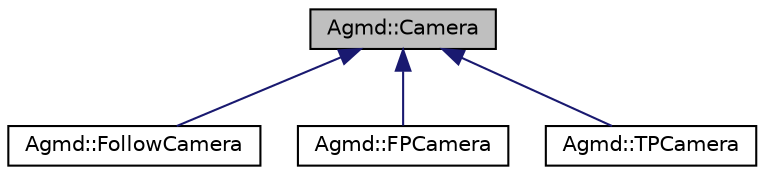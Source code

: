 digraph "Agmd::Camera"
{
  edge [fontname="Helvetica",fontsize="10",labelfontname="Helvetica",labelfontsize="10"];
  node [fontname="Helvetica",fontsize="10",shape=record];
  Node1 [label="Agmd::Camera",height=0.2,width=0.4,color="black", fillcolor="grey75", style="filled" fontcolor="black"];
  Node1 -> Node2 [dir="back",color="midnightblue",fontsize="10",style="solid",fontname="Helvetica"];
  Node2 [label="Agmd::FollowCamera",height=0.2,width=0.4,color="black", fillcolor="white", style="filled",URL="$class_agmd_1_1_follow_camera.html"];
  Node1 -> Node3 [dir="back",color="midnightblue",fontsize="10",style="solid",fontname="Helvetica"];
  Node3 [label="Agmd::FPCamera",height=0.2,width=0.4,color="black", fillcolor="white", style="filled",URL="$class_agmd_1_1_f_p_camera.html"];
  Node1 -> Node4 [dir="back",color="midnightblue",fontsize="10",style="solid",fontname="Helvetica"];
  Node4 [label="Agmd::TPCamera",height=0.2,width=0.4,color="black", fillcolor="white", style="filled",URL="$class_agmd_1_1_t_p_camera.html"];
}
